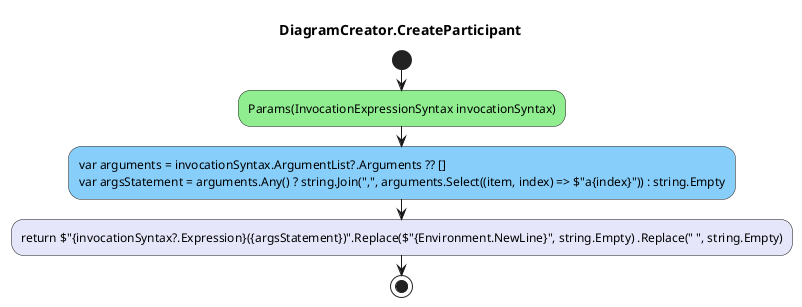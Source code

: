 @startuml DiagramCreator.CreateParticipant
title DiagramCreator.CreateParticipant
start
#LightGreen:Params(InvocationExpressionSyntax invocationSyntax);
#LightSkyBlue:var arguments = invocationSyntax.ArgumentList?.Arguments ?? []\nvar argsStatement = arguments.Any() ? string.Join(",", arguments.Select((item, index) => $"a{index}")) : string.Empty;
#Lavender:return $"{invocationSyntax?.Expression}({argsStatement})".Replace($"{Environment.NewLine}", string.Empty) .Replace(" ", string.Empty);
stop
@enduml
